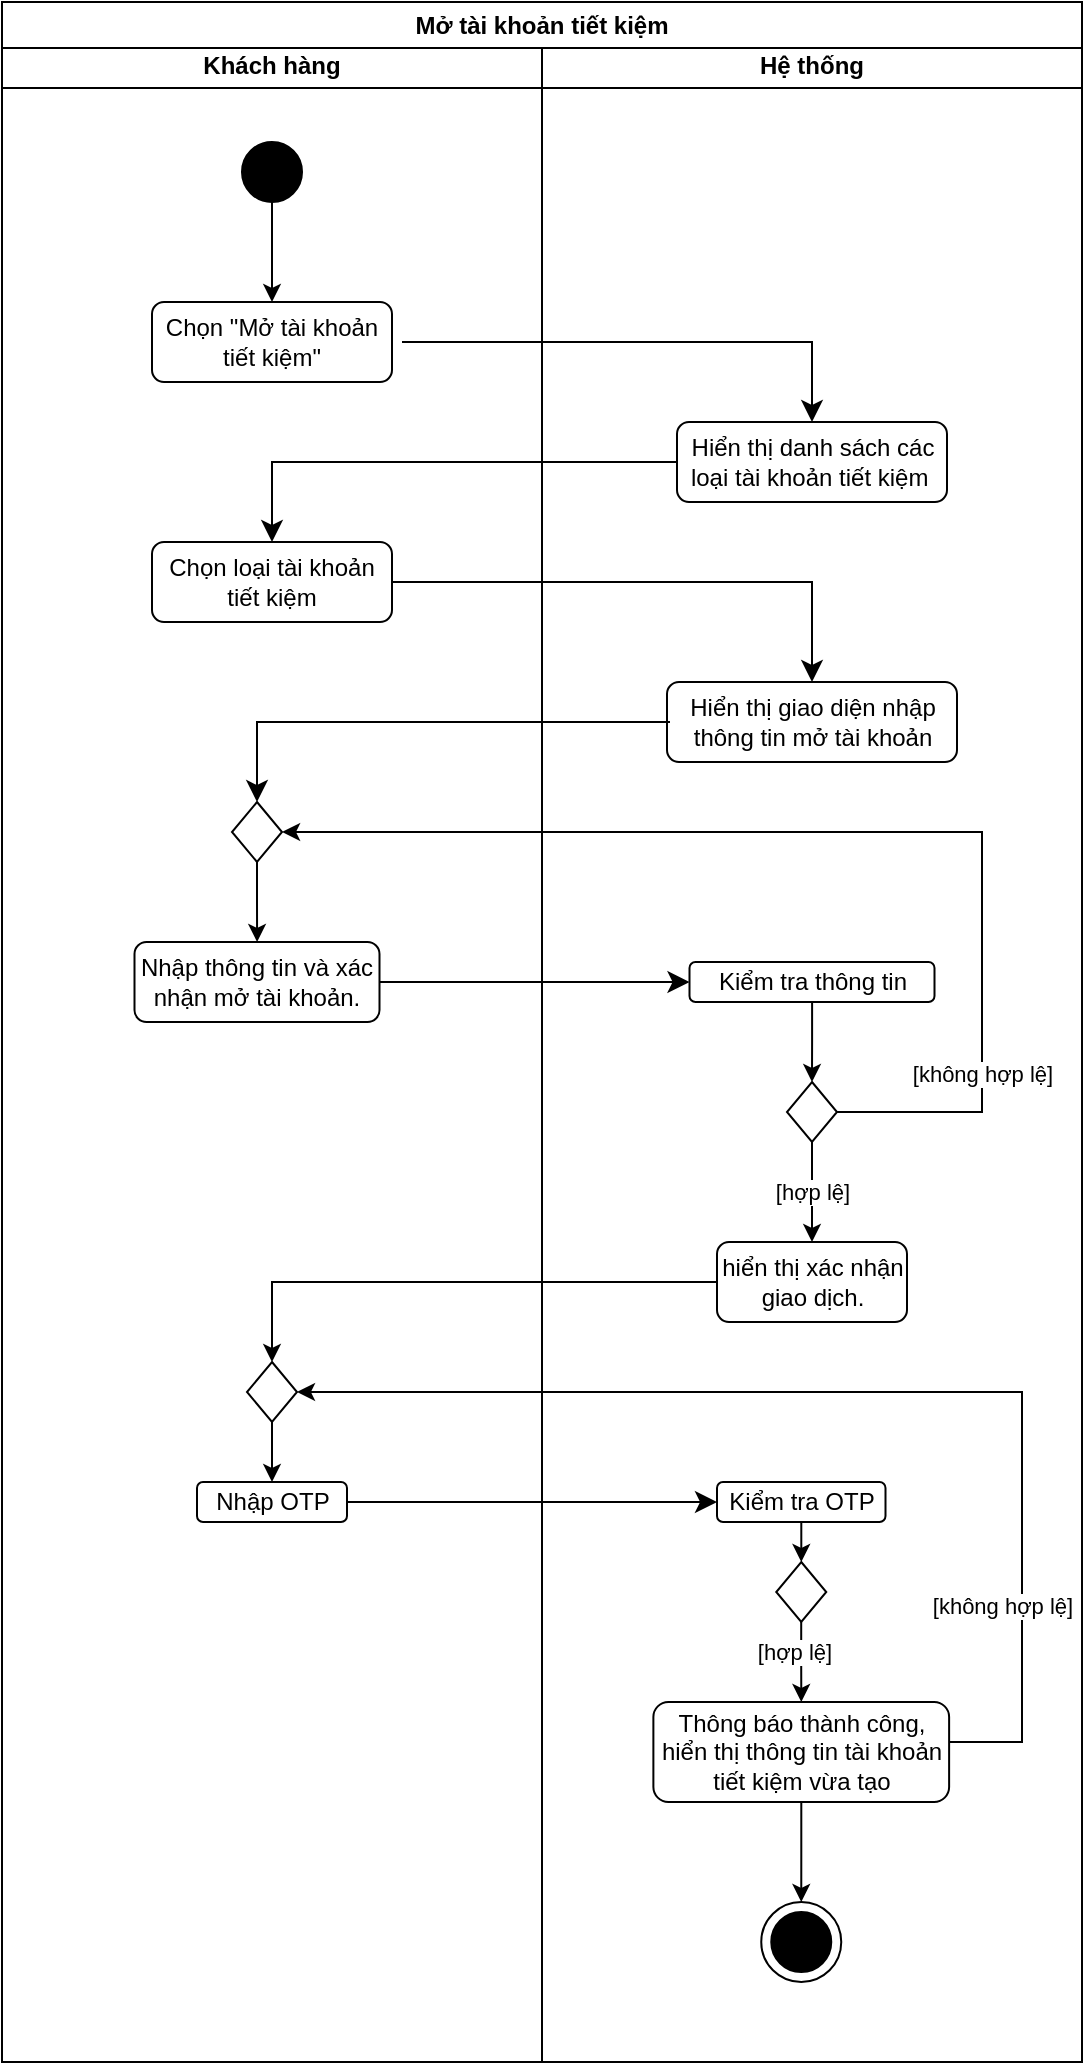 <mxfile>
    <diagram name="Trang-1" id="Oqumd_XzipT04MsE4Zcd">
        <mxGraphModel dx="880" dy="523" grid="1" gridSize="10" guides="1" tooltips="1" connect="1" arrows="1" fold="1" page="1" pageScale="1" pageWidth="827" pageHeight="1169" math="0" shadow="0">
            <root>
                <mxCell id="0"/>
                <mxCell id="1" parent="0"/>
                <mxCell id="_Oj307VDDgL2Y4fi-IgT-1" value="" style="edgeStyle=orthogonalEdgeStyle;rounded=0;orthogonalLoop=1;jettySize=auto;html=1;exitX=0.5;exitY=1;exitDx=0;exitDy=0;" parent="1" source="_Oj307VDDgL2Y4fi-IgT-2" target="_Oj307VDDgL2Y4fi-IgT-4" edge="1">
                    <mxGeometry relative="1" as="geometry">
                        <mxPoint x="265" y="170" as="sourcePoint"/>
                    </mxGeometry>
                </mxCell>
                <mxCell id="_Oj307VDDgL2Y4fi-IgT-2" value="" style="ellipse;fillColor=strokeColor;html=1;" parent="1" vertex="1">
                    <mxGeometry x="200" y="130" width="30" height="30" as="geometry"/>
                </mxCell>
                <mxCell id="_Oj307VDDgL2Y4fi-IgT-3" value="Khách hàng" style="swimlane;whiteSpace=wrap;html=1;" parent="1" vertex="1">
                    <mxGeometry x="80" y="80" width="270" height="1010" as="geometry"/>
                </mxCell>
                <mxCell id="_Oj307VDDgL2Y4fi-IgT-4" value="Chọn &quot;Mở tài khoản tiết kiệm&quot;" style="rounded=1;whiteSpace=wrap;html=1;fontSize=12;glass=0;strokeWidth=1;shadow=0;" parent="_Oj307VDDgL2Y4fi-IgT-3" vertex="1">
                    <mxGeometry x="75" y="130" width="120" height="40" as="geometry"/>
                </mxCell>
                <mxCell id="_Oj307VDDgL2Y4fi-IgT-5" value="Chọn loại tài khoản tiết kiệm" style="rounded=1;whiteSpace=wrap;html=1;fontSize=12;glass=0;strokeWidth=1;shadow=0;" parent="_Oj307VDDgL2Y4fi-IgT-3" vertex="1">
                    <mxGeometry x="75" y="250" width="120" height="40" as="geometry"/>
                </mxCell>
                <mxCell id="_Oj307VDDgL2Y4fi-IgT-15" value="Nhập thông tin và xác nhận mở tài khoản." style="rounded=1;whiteSpace=wrap;html=1;fontSize=12;glass=0;strokeWidth=1;shadow=0;" parent="_Oj307VDDgL2Y4fi-IgT-3" vertex="1">
                    <mxGeometry x="66.25" y="450" width="122.5" height="40" as="geometry"/>
                </mxCell>
                <mxCell id="_Oj307VDDgL2Y4fi-IgT-35" value="Nhập OTP" style="rounded=1;whiteSpace=wrap;html=1;fontSize=12;glass=0;strokeWidth=1;shadow=0;" parent="_Oj307VDDgL2Y4fi-IgT-3" vertex="1">
                    <mxGeometry x="97.5" y="720" width="75" height="20" as="geometry"/>
                </mxCell>
                <mxCell id="_Oj307VDDgL2Y4fi-IgT-44" style="edgeStyle=orthogonalEdgeStyle;rounded=0;orthogonalLoop=1;jettySize=auto;html=1;" parent="_Oj307VDDgL2Y4fi-IgT-3" source="_Oj307VDDgL2Y4fi-IgT-39" target="_Oj307VDDgL2Y4fi-IgT-15" edge="1">
                    <mxGeometry relative="1" as="geometry"/>
                </mxCell>
                <mxCell id="_Oj307VDDgL2Y4fi-IgT-39" value="" style="rhombus;whiteSpace=wrap;html=1;" parent="_Oj307VDDgL2Y4fi-IgT-3" vertex="1">
                    <mxGeometry x="115" y="380" width="25" height="30" as="geometry"/>
                </mxCell>
                <mxCell id="_Oj307VDDgL2Y4fi-IgT-34" value="[không hợp lệ]" style="edgeStyle=orthogonalEdgeStyle;rounded=0;orthogonalLoop=1;jettySize=auto;html=1;entryX=1;entryY=0.5;entryDx=0;entryDy=0;" parent="_Oj307VDDgL2Y4fi-IgT-3" edge="1">
                    <mxGeometry x="-0.676" relative="1" as="geometry">
                        <mxPoint x="417.54" y="535" as="sourcePoint"/>
                        <mxPoint x="140.04" y="395" as="targetPoint"/>
                        <Array as="points">
                            <mxPoint x="490" y="535"/>
                            <mxPoint x="490" y="395"/>
                        </Array>
                        <mxPoint as="offset"/>
                    </mxGeometry>
                </mxCell>
                <mxCell id="_Oj307VDDgL2Y4fi-IgT-60" style="edgeStyle=orthogonalEdgeStyle;rounded=0;orthogonalLoop=1;jettySize=auto;html=1;" parent="_Oj307VDDgL2Y4fi-IgT-3" source="_Oj307VDDgL2Y4fi-IgT-58" target="_Oj307VDDgL2Y4fi-IgT-35" edge="1">
                    <mxGeometry relative="1" as="geometry"/>
                </mxCell>
                <mxCell id="_Oj307VDDgL2Y4fi-IgT-58" value="" style="rhombus;whiteSpace=wrap;html=1;" parent="_Oj307VDDgL2Y4fi-IgT-3" vertex="1">
                    <mxGeometry x="122.5" y="660" width="25" height="30" as="geometry"/>
                </mxCell>
                <mxCell id="_Oj307VDDgL2Y4fi-IgT-6" value="Hệ thống" style="swimlane;whiteSpace=wrap;html=1;" parent="1" vertex="1">
                    <mxGeometry x="350" y="80" width="270" height="1010" as="geometry"/>
                </mxCell>
                <mxCell id="_Oj307VDDgL2Y4fi-IgT-7" value="Hiển thị danh sách các loại tài khoản tiết kiệm&amp;nbsp;" style="rounded=1;whiteSpace=wrap;html=1;fontSize=12;glass=0;strokeWidth=1;shadow=0;" parent="_Oj307VDDgL2Y4fi-IgT-6" vertex="1">
                    <mxGeometry x="67.5" y="190" width="135" height="40" as="geometry"/>
                </mxCell>
                <mxCell id="_Oj307VDDgL2Y4fi-IgT-8" value="Hiển thị giao diện nhập thông tin mở tài khoản" style="rounded=1;whiteSpace=wrap;html=1;fontSize=12;glass=0;strokeWidth=1;shadow=0;" parent="_Oj307VDDgL2Y4fi-IgT-6" vertex="1">
                    <mxGeometry x="62.5" y="320" width="145" height="40" as="geometry"/>
                </mxCell>
                <mxCell id="_Oj307VDDgL2Y4fi-IgT-9" value="" style="ellipse;whiteSpace=wrap;html=1;aspect=fixed;" parent="_Oj307VDDgL2Y4fi-IgT-6" vertex="1">
                    <mxGeometry x="109.63" y="930" width="40" height="40" as="geometry"/>
                </mxCell>
                <mxCell id="_Oj307VDDgL2Y4fi-IgT-11" value="" style="ellipse;fillColor=strokeColor;html=1;" parent="_Oj307VDDgL2Y4fi-IgT-6" vertex="1">
                    <mxGeometry x="114.63" y="935" width="30" height="30" as="geometry"/>
                </mxCell>
                <mxCell id="_Oj307VDDgL2Y4fi-IgT-18" value="" style="edgeStyle=segmentEdgeStyle;endArrow=classic;html=1;curved=0;rounded=0;endSize=8;startSize=8;exitX=0;exitY=0.5;exitDx=0;exitDy=0;entryX=0.5;entryY=0;entryDx=0;entryDy=0;" parent="_Oj307VDDgL2Y4fi-IgT-6" target="_Oj307VDDgL2Y4fi-IgT-39" edge="1">
                    <mxGeometry width="50" height="50" relative="1" as="geometry">
                        <mxPoint x="64" y="340" as="sourcePoint"/>
                        <mxPoint x="-139" y="380" as="targetPoint"/>
                    </mxGeometry>
                </mxCell>
                <mxCell id="_Oj307VDDgL2Y4fi-IgT-26" value="hiển thị xác nhận giao dịch." style="rounded=1;whiteSpace=wrap;html=1;fontSize=12;glass=0;strokeWidth=1;shadow=0;" parent="_Oj307VDDgL2Y4fi-IgT-6" vertex="1">
                    <mxGeometry x="87.5" y="600" width="95" height="40" as="geometry"/>
                </mxCell>
                <mxCell id="_Oj307VDDgL2Y4fi-IgT-33" value="[hợp lệ]" style="edgeStyle=orthogonalEdgeStyle;rounded=0;orthogonalLoop=1;jettySize=auto;html=1;entryX=0.5;entryY=0;entryDx=0;entryDy=0;" parent="_Oj307VDDgL2Y4fi-IgT-6" source="_Oj307VDDgL2Y4fi-IgT-29" target="_Oj307VDDgL2Y4fi-IgT-26" edge="1">
                    <mxGeometry relative="1" as="geometry">
                        <mxPoint x="67.522" y="590" as="targetPoint"/>
                    </mxGeometry>
                </mxCell>
                <mxCell id="_Oj307VDDgL2Y4fi-IgT-29" value="" style="rhombus;whiteSpace=wrap;html=1;" parent="_Oj307VDDgL2Y4fi-IgT-6" vertex="1">
                    <mxGeometry x="122.5" y="520" width="25" height="30" as="geometry"/>
                </mxCell>
                <mxCell id="_Oj307VDDgL2Y4fi-IgT-32" value="" style="edgeStyle=orthogonalEdgeStyle;rounded=0;orthogonalLoop=1;jettySize=auto;html=1;" parent="_Oj307VDDgL2Y4fi-IgT-6" source="_Oj307VDDgL2Y4fi-IgT-30" target="_Oj307VDDgL2Y4fi-IgT-29" edge="1">
                    <mxGeometry relative="1" as="geometry"/>
                </mxCell>
                <mxCell id="_Oj307VDDgL2Y4fi-IgT-30" value="Kiểm tra thông tin" style="rounded=1;whiteSpace=wrap;html=1;" parent="_Oj307VDDgL2Y4fi-IgT-6" vertex="1">
                    <mxGeometry x="73.75" y="460" width="122.5" height="20" as="geometry"/>
                </mxCell>
                <mxCell id="_Oj307VDDgL2Y4fi-IgT-50" value="" style="edgeStyle=orthogonalEdgeStyle;rounded=0;orthogonalLoop=1;jettySize=auto;html=1;entryX=0.5;entryY=0;entryDx=0;entryDy=0;" parent="_Oj307VDDgL2Y4fi-IgT-6" source="_Oj307VDDgL2Y4fi-IgT-37" target="_Oj307VDDgL2Y4fi-IgT-52" edge="1">
                    <mxGeometry relative="1" as="geometry">
                        <mxPoint x="130" y="750" as="targetPoint"/>
                    </mxGeometry>
                </mxCell>
                <mxCell id="_Oj307VDDgL2Y4fi-IgT-37" value="Kiểm tra OTP" style="rounded=1;whiteSpace=wrap;html=1;" parent="_Oj307VDDgL2Y4fi-IgT-6" vertex="1">
                    <mxGeometry x="87.5" y="720" width="84.25" height="20" as="geometry"/>
                </mxCell>
                <mxCell id="_Oj307VDDgL2Y4fi-IgT-56" value="" style="edgeStyle=orthogonalEdgeStyle;rounded=0;orthogonalLoop=1;jettySize=auto;html=1;" parent="_Oj307VDDgL2Y4fi-IgT-6" source="_Oj307VDDgL2Y4fi-IgT-52" target="_Oj307VDDgL2Y4fi-IgT-53" edge="1">
                    <mxGeometry relative="1" as="geometry"/>
                </mxCell>
                <mxCell id="_Oj307VDDgL2Y4fi-IgT-57" value="[hợp lệ]" style="edgeLabel;html=1;align=center;verticalAlign=middle;resizable=0;points=[];" parent="_Oj307VDDgL2Y4fi-IgT-56" vertex="1" connectable="0">
                    <mxGeometry x="-0.242" y="-4" relative="1" as="geometry">
                        <mxPoint as="offset"/>
                    </mxGeometry>
                </mxCell>
                <mxCell id="_Oj307VDDgL2Y4fi-IgT-52" value="" style="rhombus;whiteSpace=wrap;html=1;" parent="_Oj307VDDgL2Y4fi-IgT-6" vertex="1">
                    <mxGeometry x="117.13" y="760" width="25" height="30" as="geometry"/>
                </mxCell>
                <mxCell id="_Oj307VDDgL2Y4fi-IgT-53" value="Thông báo thành công, hiển thị thông tin tài khoản tiết kiệm vừa tạo" style="rounded=1;whiteSpace=wrap;html=1;fontSize=12;glass=0;strokeWidth=1;shadow=0;" parent="_Oj307VDDgL2Y4fi-IgT-6" vertex="1">
                    <mxGeometry x="55.69" y="830" width="147.87" height="50" as="geometry"/>
                </mxCell>
                <mxCell id="_Oj307VDDgL2Y4fi-IgT-63" style="edgeStyle=orthogonalEdgeStyle;rounded=0;orthogonalLoop=1;jettySize=auto;html=1;entryX=0.5;entryY=0;entryDx=0;entryDy=0;" parent="_Oj307VDDgL2Y4fi-IgT-6" source="_Oj307VDDgL2Y4fi-IgT-53" target="_Oj307VDDgL2Y4fi-IgT-9" edge="1">
                    <mxGeometry relative="1" as="geometry"/>
                </mxCell>
                <mxCell id="_Oj307VDDgL2Y4fi-IgT-12" value="" style="edgeStyle=segmentEdgeStyle;endArrow=classic;html=1;curved=0;rounded=0;endSize=8;startSize=8;entryX=0.5;entryY=0;entryDx=0;entryDy=0;" parent="1" target="_Oj307VDDgL2Y4fi-IgT-7" edge="1">
                    <mxGeometry width="50" height="50" relative="1" as="geometry">
                        <mxPoint x="280" y="230" as="sourcePoint"/>
                        <mxPoint x="380" y="280" as="targetPoint"/>
                    </mxGeometry>
                </mxCell>
                <mxCell id="_Oj307VDDgL2Y4fi-IgT-13" value="" style="edgeStyle=segmentEdgeStyle;endArrow=classic;html=1;curved=0;rounded=0;endSize=8;startSize=8;exitX=0;exitY=0.5;exitDx=0;exitDy=0;entryX=0.5;entryY=0;entryDx=0;entryDy=0;" parent="1" source="_Oj307VDDgL2Y4fi-IgT-7" target="_Oj307VDDgL2Y4fi-IgT-5" edge="1">
                    <mxGeometry width="50" height="50" relative="1" as="geometry">
                        <mxPoint x="330" y="330" as="sourcePoint"/>
                        <mxPoint x="380" y="280" as="targetPoint"/>
                    </mxGeometry>
                </mxCell>
                <mxCell id="_Oj307VDDgL2Y4fi-IgT-14" value="" style="edgeStyle=segmentEdgeStyle;endArrow=classic;html=1;curved=0;rounded=0;endSize=8;startSize=8;exitX=1;exitY=0.5;exitDx=0;exitDy=0;entryX=0.5;entryY=0;entryDx=0;entryDy=0;" parent="1" source="_Oj307VDDgL2Y4fi-IgT-5" target="_Oj307VDDgL2Y4fi-IgT-8" edge="1">
                    <mxGeometry width="50" height="50" relative="1" as="geometry">
                        <mxPoint x="330" y="330" as="sourcePoint"/>
                        <mxPoint x="380" y="280" as="targetPoint"/>
                    </mxGeometry>
                </mxCell>
                <mxCell id="_Oj307VDDgL2Y4fi-IgT-19" value="" style="edgeStyle=segmentEdgeStyle;endArrow=classic;html=1;curved=0;rounded=0;endSize=8;startSize=8;" parent="1" source="_Oj307VDDgL2Y4fi-IgT-15" target="_Oj307VDDgL2Y4fi-IgT-30" edge="1">
                    <mxGeometry width="50" height="50" relative="1" as="geometry">
                        <mxPoint x="285" y="360" as="sourcePoint"/>
                        <mxPoint x="485.0" y="530" as="targetPoint"/>
                    </mxGeometry>
                </mxCell>
                <mxCell id="_Oj307VDDgL2Y4fi-IgT-38" value="" style="edgeStyle=segmentEdgeStyle;endArrow=classic;html=1;curved=0;rounded=0;endSize=8;startSize=8;" parent="1" source="_Oj307VDDgL2Y4fi-IgT-35" target="_Oj307VDDgL2Y4fi-IgT-37" edge="1">
                    <mxGeometry width="50" height="50" relative="1" as="geometry">
                        <mxPoint x="250" y="750" as="sourcePoint"/>
                        <mxPoint x="457.0" y="780" as="targetPoint"/>
                    </mxGeometry>
                </mxCell>
                <mxCell id="_Oj307VDDgL2Y4fi-IgT-59" style="edgeStyle=orthogonalEdgeStyle;rounded=0;orthogonalLoop=1;jettySize=auto;html=1;" parent="1" source="_Oj307VDDgL2Y4fi-IgT-26" target="_Oj307VDDgL2Y4fi-IgT-58" edge="1">
                    <mxGeometry relative="1" as="geometry"/>
                </mxCell>
                <mxCell id="_Oj307VDDgL2Y4fi-IgT-61" style="edgeStyle=orthogonalEdgeStyle;rounded=0;orthogonalLoop=1;jettySize=auto;html=1;entryX=1;entryY=0.5;entryDx=0;entryDy=0;" parent="1" source="_Oj307VDDgL2Y4fi-IgT-53" target="_Oj307VDDgL2Y4fi-IgT-58" edge="1">
                    <mxGeometry relative="1" as="geometry">
                        <Array as="points">
                            <mxPoint x="590" y="930"/>
                            <mxPoint x="590" y="755"/>
                        </Array>
                    </mxGeometry>
                </mxCell>
                <mxCell id="_Oj307VDDgL2Y4fi-IgT-62" value="[không hợp lệ]" style="edgeLabel;html=1;align=center;verticalAlign=middle;resizable=0;points=[];" parent="_Oj307VDDgL2Y4fi-IgT-61" vertex="1" connectable="0">
                    <mxGeometry x="-0.635" y="3" relative="1" as="geometry">
                        <mxPoint x="-7" as="offset"/>
                    </mxGeometry>
                </mxCell>
                <mxCell id="2" value="Mở tài khoản tiết kiệm" style="swimlane;whiteSpace=wrap;html=1;" vertex="1" parent="1">
                    <mxGeometry x="80" y="60" width="540" height="1030" as="geometry"/>
                </mxCell>
            </root>
        </mxGraphModel>
    </diagram>
</mxfile>